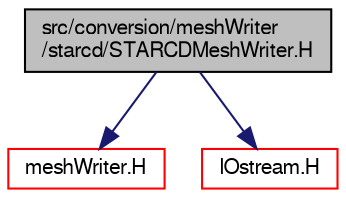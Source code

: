 digraph "src/conversion/meshWriter/starcd/STARCDMeshWriter.H"
{
  bgcolor="transparent";
  edge [fontname="FreeSans",fontsize="10",labelfontname="FreeSans",labelfontsize="10"];
  node [fontname="FreeSans",fontsize="10",shape=record];
  Node1 [label="src/conversion/meshWriter\l/starcd/STARCDMeshWriter.H",height=0.2,width=0.4,color="black", fillcolor="grey75", style="filled" fontcolor="black"];
  Node1 -> Node2 [color="midnightblue",fontsize="10",style="solid",fontname="FreeSans"];
  Node2 [label="meshWriter.H",height=0.2,width=0.4,color="red",URL="$a04303.html"];
  Node1 -> Node3 [color="midnightblue",fontsize="10",style="solid",fontname="FreeSans"];
  Node3 [label="IOstream.H",height=0.2,width=0.4,color="red",URL="$a07319.html"];
}
